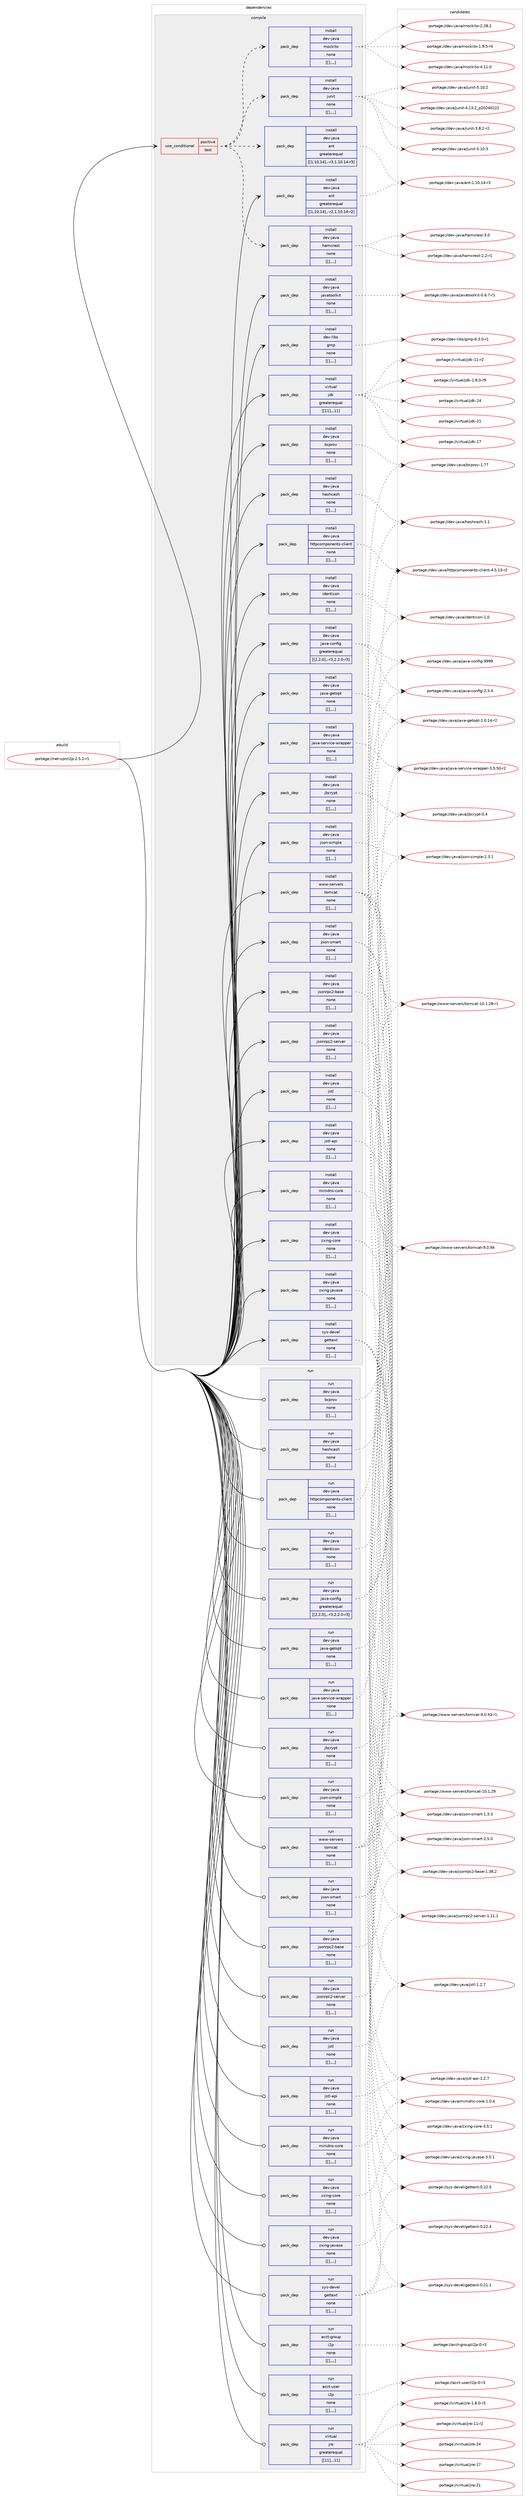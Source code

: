 digraph prolog {

# *************
# Graph options
# *************

newrank=true;
concentrate=true;
compound=true;
graph [rankdir=LR,fontname=Helvetica,fontsize=10,ranksep=1.5];#, ranksep=2.5, nodesep=0.2];
edge  [arrowhead=vee];
node  [fontname=Helvetica,fontsize=10];

# **********
# The ebuild
# **********

subgraph cluster_leftcol {
color=gray;
label=<<i>ebuild</i>>;
id [label="portage://net-vpn/i2p-2.5.2-r1", color=red, width=4, href="../net-vpn/i2p-2.5.2-r1.svg"];
}

# ****************
# The dependencies
# ****************

subgraph cluster_midcol {
color=gray;
label=<<i>dependencies</i>>;
subgraph cluster_compile {
fillcolor="#eeeeee";
style=filled;
label=<<i>compile</i>>;
subgraph cond105759 {
dependency401545 [label=<<TABLE BORDER="0" CELLBORDER="1" CELLSPACING="0" CELLPADDING="4"><TR><TD ROWSPAN="3" CELLPADDING="10">use_conditional</TD></TR><TR><TD>positive</TD></TR><TR><TD>test</TD></TR></TABLE>>, shape=none, color=red];
subgraph pack292859 {
dependency401546 [label=<<TABLE BORDER="0" CELLBORDER="1" CELLSPACING="0" CELLPADDING="4" WIDTH="220"><TR><TD ROWSPAN="6" CELLPADDING="30">pack_dep</TD></TR><TR><TD WIDTH="110">install</TD></TR><TR><TD>dev-java</TD></TR><TR><TD>ant</TD></TR><TR><TD>greaterequal</TD></TR><TR><TD>[[1,10,14],,-r3,1.10.14-r3]</TD></TR></TABLE>>, shape=none, color=blue];
}
dependency401545:e -> dependency401546:w [weight=20,style="dashed",arrowhead="vee"];
subgraph pack292860 {
dependency401547 [label=<<TABLE BORDER="0" CELLBORDER="1" CELLSPACING="0" CELLPADDING="4" WIDTH="220"><TR><TD ROWSPAN="6" CELLPADDING="30">pack_dep</TD></TR><TR><TD WIDTH="110">install</TD></TR><TR><TD>dev-java</TD></TR><TR><TD>hamcrest</TD></TR><TR><TD>none</TD></TR><TR><TD>[[],,,,]</TD></TR></TABLE>>, shape=none, color=blue];
}
dependency401545:e -> dependency401547:w [weight=20,style="dashed",arrowhead="vee"];
subgraph pack292861 {
dependency401548 [label=<<TABLE BORDER="0" CELLBORDER="1" CELLSPACING="0" CELLPADDING="4" WIDTH="220"><TR><TD ROWSPAN="6" CELLPADDING="30">pack_dep</TD></TR><TR><TD WIDTH="110">install</TD></TR><TR><TD>dev-java</TD></TR><TR><TD>junit</TD></TR><TR><TD>none</TD></TR><TR><TD>[[],,,,]</TD></TR></TABLE>>, shape=none, color=blue];
}
dependency401545:e -> dependency401548:w [weight=20,style="dashed",arrowhead="vee"];
subgraph pack292862 {
dependency401549 [label=<<TABLE BORDER="0" CELLBORDER="1" CELLSPACING="0" CELLPADDING="4" WIDTH="220"><TR><TD ROWSPAN="6" CELLPADDING="30">pack_dep</TD></TR><TR><TD WIDTH="110">install</TD></TR><TR><TD>dev-java</TD></TR><TR><TD>mockito</TD></TR><TR><TD>none</TD></TR><TR><TD>[[],,,,]</TD></TR></TABLE>>, shape=none, color=blue];
}
dependency401545:e -> dependency401549:w [weight=20,style="dashed",arrowhead="vee"];
}
id:e -> dependency401545:w [weight=20,style="solid",arrowhead="vee"];
subgraph pack292863 {
dependency401550 [label=<<TABLE BORDER="0" CELLBORDER="1" CELLSPACING="0" CELLPADDING="4" WIDTH="220"><TR><TD ROWSPAN="6" CELLPADDING="30">pack_dep</TD></TR><TR><TD WIDTH="110">install</TD></TR><TR><TD>dev-java</TD></TR><TR><TD>ant</TD></TR><TR><TD>greaterequal</TD></TR><TR><TD>[[1,10,14],,-r2,1.10.14-r2]</TD></TR></TABLE>>, shape=none, color=blue];
}
id:e -> dependency401550:w [weight=20,style="solid",arrowhead="vee"];
subgraph pack292864 {
dependency401551 [label=<<TABLE BORDER="0" CELLBORDER="1" CELLSPACING="0" CELLPADDING="4" WIDTH="220"><TR><TD ROWSPAN="6" CELLPADDING="30">pack_dep</TD></TR><TR><TD WIDTH="110">install</TD></TR><TR><TD>dev-java</TD></TR><TR><TD>bcprov</TD></TR><TR><TD>none</TD></TR><TR><TD>[[],,,,]</TD></TR></TABLE>>, shape=none, color=blue];
}
id:e -> dependency401551:w [weight=20,style="solid",arrowhead="vee"];
subgraph pack292865 {
dependency401552 [label=<<TABLE BORDER="0" CELLBORDER="1" CELLSPACING="0" CELLPADDING="4" WIDTH="220"><TR><TD ROWSPAN="6" CELLPADDING="30">pack_dep</TD></TR><TR><TD WIDTH="110">install</TD></TR><TR><TD>dev-java</TD></TR><TR><TD>hashcash</TD></TR><TR><TD>none</TD></TR><TR><TD>[[],,,,]</TD></TR></TABLE>>, shape=none, color=blue];
}
id:e -> dependency401552:w [weight=20,style="solid",arrowhead="vee"];
subgraph pack292866 {
dependency401553 [label=<<TABLE BORDER="0" CELLBORDER="1" CELLSPACING="0" CELLPADDING="4" WIDTH="220"><TR><TD ROWSPAN="6" CELLPADDING="30">pack_dep</TD></TR><TR><TD WIDTH="110">install</TD></TR><TR><TD>dev-java</TD></TR><TR><TD>httpcomponents-client</TD></TR><TR><TD>none</TD></TR><TR><TD>[[],,,,]</TD></TR></TABLE>>, shape=none, color=blue];
}
id:e -> dependency401553:w [weight=20,style="solid",arrowhead="vee"];
subgraph pack292867 {
dependency401554 [label=<<TABLE BORDER="0" CELLBORDER="1" CELLSPACING="0" CELLPADDING="4" WIDTH="220"><TR><TD ROWSPAN="6" CELLPADDING="30">pack_dep</TD></TR><TR><TD WIDTH="110">install</TD></TR><TR><TD>dev-java</TD></TR><TR><TD>identicon</TD></TR><TR><TD>none</TD></TR><TR><TD>[[],,,,]</TD></TR></TABLE>>, shape=none, color=blue];
}
id:e -> dependency401554:w [weight=20,style="solid",arrowhead="vee"];
subgraph pack292868 {
dependency401555 [label=<<TABLE BORDER="0" CELLBORDER="1" CELLSPACING="0" CELLPADDING="4" WIDTH="220"><TR><TD ROWSPAN="6" CELLPADDING="30">pack_dep</TD></TR><TR><TD WIDTH="110">install</TD></TR><TR><TD>dev-java</TD></TR><TR><TD>java-config</TD></TR><TR><TD>greaterequal</TD></TR><TR><TD>[[2,2,0],,-r3,2.2.0-r3]</TD></TR></TABLE>>, shape=none, color=blue];
}
id:e -> dependency401555:w [weight=20,style="solid",arrowhead="vee"];
subgraph pack292869 {
dependency401556 [label=<<TABLE BORDER="0" CELLBORDER="1" CELLSPACING="0" CELLPADDING="4" WIDTH="220"><TR><TD ROWSPAN="6" CELLPADDING="30">pack_dep</TD></TR><TR><TD WIDTH="110">install</TD></TR><TR><TD>dev-java</TD></TR><TR><TD>java-getopt</TD></TR><TR><TD>none</TD></TR><TR><TD>[[],,,,]</TD></TR></TABLE>>, shape=none, color=blue];
}
id:e -> dependency401556:w [weight=20,style="solid",arrowhead="vee"];
subgraph pack292870 {
dependency401557 [label=<<TABLE BORDER="0" CELLBORDER="1" CELLSPACING="0" CELLPADDING="4" WIDTH="220"><TR><TD ROWSPAN="6" CELLPADDING="30">pack_dep</TD></TR><TR><TD WIDTH="110">install</TD></TR><TR><TD>dev-java</TD></TR><TR><TD>java-service-wrapper</TD></TR><TR><TD>none</TD></TR><TR><TD>[[],,,,]</TD></TR></TABLE>>, shape=none, color=blue];
}
id:e -> dependency401557:w [weight=20,style="solid",arrowhead="vee"];
subgraph pack292871 {
dependency401558 [label=<<TABLE BORDER="0" CELLBORDER="1" CELLSPACING="0" CELLPADDING="4" WIDTH="220"><TR><TD ROWSPAN="6" CELLPADDING="30">pack_dep</TD></TR><TR><TD WIDTH="110">install</TD></TR><TR><TD>dev-java</TD></TR><TR><TD>javatoolkit</TD></TR><TR><TD>none</TD></TR><TR><TD>[[],,,,]</TD></TR></TABLE>>, shape=none, color=blue];
}
id:e -> dependency401558:w [weight=20,style="solid",arrowhead="vee"];
subgraph pack292872 {
dependency401559 [label=<<TABLE BORDER="0" CELLBORDER="1" CELLSPACING="0" CELLPADDING="4" WIDTH="220"><TR><TD ROWSPAN="6" CELLPADDING="30">pack_dep</TD></TR><TR><TD WIDTH="110">install</TD></TR><TR><TD>dev-java</TD></TR><TR><TD>jbcrypt</TD></TR><TR><TD>none</TD></TR><TR><TD>[[],,,,]</TD></TR></TABLE>>, shape=none, color=blue];
}
id:e -> dependency401559:w [weight=20,style="solid",arrowhead="vee"];
subgraph pack292873 {
dependency401560 [label=<<TABLE BORDER="0" CELLBORDER="1" CELLSPACING="0" CELLPADDING="4" WIDTH="220"><TR><TD ROWSPAN="6" CELLPADDING="30">pack_dep</TD></TR><TR><TD WIDTH="110">install</TD></TR><TR><TD>dev-java</TD></TR><TR><TD>json-simple</TD></TR><TR><TD>none</TD></TR><TR><TD>[[],,,,]</TD></TR></TABLE>>, shape=none, color=blue];
}
id:e -> dependency401560:w [weight=20,style="solid",arrowhead="vee"];
subgraph pack292874 {
dependency401561 [label=<<TABLE BORDER="0" CELLBORDER="1" CELLSPACING="0" CELLPADDING="4" WIDTH="220"><TR><TD ROWSPAN="6" CELLPADDING="30">pack_dep</TD></TR><TR><TD WIDTH="110">install</TD></TR><TR><TD>dev-java</TD></TR><TR><TD>json-smart</TD></TR><TR><TD>none</TD></TR><TR><TD>[[],,,,]</TD></TR></TABLE>>, shape=none, color=blue];
}
id:e -> dependency401561:w [weight=20,style="solid",arrowhead="vee"];
subgraph pack292875 {
dependency401562 [label=<<TABLE BORDER="0" CELLBORDER="1" CELLSPACING="0" CELLPADDING="4" WIDTH="220"><TR><TD ROWSPAN="6" CELLPADDING="30">pack_dep</TD></TR><TR><TD WIDTH="110">install</TD></TR><TR><TD>dev-java</TD></TR><TR><TD>jsonrpc2-base</TD></TR><TR><TD>none</TD></TR><TR><TD>[[],,,,]</TD></TR></TABLE>>, shape=none, color=blue];
}
id:e -> dependency401562:w [weight=20,style="solid",arrowhead="vee"];
subgraph pack292876 {
dependency401563 [label=<<TABLE BORDER="0" CELLBORDER="1" CELLSPACING="0" CELLPADDING="4" WIDTH="220"><TR><TD ROWSPAN="6" CELLPADDING="30">pack_dep</TD></TR><TR><TD WIDTH="110">install</TD></TR><TR><TD>dev-java</TD></TR><TR><TD>jsonrpc2-server</TD></TR><TR><TD>none</TD></TR><TR><TD>[[],,,,]</TD></TR></TABLE>>, shape=none, color=blue];
}
id:e -> dependency401563:w [weight=20,style="solid",arrowhead="vee"];
subgraph pack292877 {
dependency401564 [label=<<TABLE BORDER="0" CELLBORDER="1" CELLSPACING="0" CELLPADDING="4" WIDTH="220"><TR><TD ROWSPAN="6" CELLPADDING="30">pack_dep</TD></TR><TR><TD WIDTH="110">install</TD></TR><TR><TD>dev-java</TD></TR><TR><TD>jstl</TD></TR><TR><TD>none</TD></TR><TR><TD>[[],,,,]</TD></TR></TABLE>>, shape=none, color=blue];
}
id:e -> dependency401564:w [weight=20,style="solid",arrowhead="vee"];
subgraph pack292878 {
dependency401565 [label=<<TABLE BORDER="0" CELLBORDER="1" CELLSPACING="0" CELLPADDING="4" WIDTH="220"><TR><TD ROWSPAN="6" CELLPADDING="30">pack_dep</TD></TR><TR><TD WIDTH="110">install</TD></TR><TR><TD>dev-java</TD></TR><TR><TD>jstl-api</TD></TR><TR><TD>none</TD></TR><TR><TD>[[],,,,]</TD></TR></TABLE>>, shape=none, color=blue];
}
id:e -> dependency401565:w [weight=20,style="solid",arrowhead="vee"];
subgraph pack292879 {
dependency401566 [label=<<TABLE BORDER="0" CELLBORDER="1" CELLSPACING="0" CELLPADDING="4" WIDTH="220"><TR><TD ROWSPAN="6" CELLPADDING="30">pack_dep</TD></TR><TR><TD WIDTH="110">install</TD></TR><TR><TD>dev-java</TD></TR><TR><TD>minidns-core</TD></TR><TR><TD>none</TD></TR><TR><TD>[[],,,,]</TD></TR></TABLE>>, shape=none, color=blue];
}
id:e -> dependency401566:w [weight=20,style="solid",arrowhead="vee"];
subgraph pack292880 {
dependency401567 [label=<<TABLE BORDER="0" CELLBORDER="1" CELLSPACING="0" CELLPADDING="4" WIDTH="220"><TR><TD ROWSPAN="6" CELLPADDING="30">pack_dep</TD></TR><TR><TD WIDTH="110">install</TD></TR><TR><TD>dev-java</TD></TR><TR><TD>zxing-core</TD></TR><TR><TD>none</TD></TR><TR><TD>[[],,,,]</TD></TR></TABLE>>, shape=none, color=blue];
}
id:e -> dependency401567:w [weight=20,style="solid",arrowhead="vee"];
subgraph pack292881 {
dependency401568 [label=<<TABLE BORDER="0" CELLBORDER="1" CELLSPACING="0" CELLPADDING="4" WIDTH="220"><TR><TD ROWSPAN="6" CELLPADDING="30">pack_dep</TD></TR><TR><TD WIDTH="110">install</TD></TR><TR><TD>dev-java</TD></TR><TR><TD>zxing-javase</TD></TR><TR><TD>none</TD></TR><TR><TD>[[],,,,]</TD></TR></TABLE>>, shape=none, color=blue];
}
id:e -> dependency401568:w [weight=20,style="solid",arrowhead="vee"];
subgraph pack292882 {
dependency401569 [label=<<TABLE BORDER="0" CELLBORDER="1" CELLSPACING="0" CELLPADDING="4" WIDTH="220"><TR><TD ROWSPAN="6" CELLPADDING="30">pack_dep</TD></TR><TR><TD WIDTH="110">install</TD></TR><TR><TD>dev-libs</TD></TR><TR><TD>gmp</TD></TR><TR><TD>none</TD></TR><TR><TD>[[],,,,]</TD></TR></TABLE>>, shape=none, color=blue];
}
id:e -> dependency401569:w [weight=20,style="solid",arrowhead="vee"];
subgraph pack292883 {
dependency401570 [label=<<TABLE BORDER="0" CELLBORDER="1" CELLSPACING="0" CELLPADDING="4" WIDTH="220"><TR><TD ROWSPAN="6" CELLPADDING="30">pack_dep</TD></TR><TR><TD WIDTH="110">install</TD></TR><TR><TD>sys-devel</TD></TR><TR><TD>gettext</TD></TR><TR><TD>none</TD></TR><TR><TD>[[],,,,]</TD></TR></TABLE>>, shape=none, color=blue];
}
id:e -> dependency401570:w [weight=20,style="solid",arrowhead="vee"];
subgraph pack292884 {
dependency401571 [label=<<TABLE BORDER="0" CELLBORDER="1" CELLSPACING="0" CELLPADDING="4" WIDTH="220"><TR><TD ROWSPAN="6" CELLPADDING="30">pack_dep</TD></TR><TR><TD WIDTH="110">install</TD></TR><TR><TD>virtual</TD></TR><TR><TD>jdk</TD></TR><TR><TD>greaterequal</TD></TR><TR><TD>[[11],,,11]</TD></TR></TABLE>>, shape=none, color=blue];
}
id:e -> dependency401571:w [weight=20,style="solid",arrowhead="vee"];
subgraph pack292885 {
dependency401572 [label=<<TABLE BORDER="0" CELLBORDER="1" CELLSPACING="0" CELLPADDING="4" WIDTH="220"><TR><TD ROWSPAN="6" CELLPADDING="30">pack_dep</TD></TR><TR><TD WIDTH="110">install</TD></TR><TR><TD>www-servers</TD></TR><TR><TD>tomcat</TD></TR><TR><TD>none</TD></TR><TR><TD>[[],,,,]</TD></TR></TABLE>>, shape=none, color=blue];
}
id:e -> dependency401572:w [weight=20,style="solid",arrowhead="vee"];
}
subgraph cluster_compileandrun {
fillcolor="#eeeeee";
style=filled;
label=<<i>compile and run</i>>;
}
subgraph cluster_run {
fillcolor="#eeeeee";
style=filled;
label=<<i>run</i>>;
subgraph pack292886 {
dependency401573 [label=<<TABLE BORDER="0" CELLBORDER="1" CELLSPACING="0" CELLPADDING="4" WIDTH="220"><TR><TD ROWSPAN="6" CELLPADDING="30">pack_dep</TD></TR><TR><TD WIDTH="110">run</TD></TR><TR><TD>acct-group</TD></TR><TR><TD>i2p</TD></TR><TR><TD>none</TD></TR><TR><TD>[[],,,,]</TD></TR></TABLE>>, shape=none, color=blue];
}
id:e -> dependency401573:w [weight=20,style="solid",arrowhead="odot"];
subgraph pack292887 {
dependency401574 [label=<<TABLE BORDER="0" CELLBORDER="1" CELLSPACING="0" CELLPADDING="4" WIDTH="220"><TR><TD ROWSPAN="6" CELLPADDING="30">pack_dep</TD></TR><TR><TD WIDTH="110">run</TD></TR><TR><TD>acct-user</TD></TR><TR><TD>i2p</TD></TR><TR><TD>none</TD></TR><TR><TD>[[],,,,]</TD></TR></TABLE>>, shape=none, color=blue];
}
id:e -> dependency401574:w [weight=20,style="solid",arrowhead="odot"];
subgraph pack292888 {
dependency401575 [label=<<TABLE BORDER="0" CELLBORDER="1" CELLSPACING="0" CELLPADDING="4" WIDTH="220"><TR><TD ROWSPAN="6" CELLPADDING="30">pack_dep</TD></TR><TR><TD WIDTH="110">run</TD></TR><TR><TD>dev-java</TD></TR><TR><TD>bcprov</TD></TR><TR><TD>none</TD></TR><TR><TD>[[],,,,]</TD></TR></TABLE>>, shape=none, color=blue];
}
id:e -> dependency401575:w [weight=20,style="solid",arrowhead="odot"];
subgraph pack292889 {
dependency401576 [label=<<TABLE BORDER="0" CELLBORDER="1" CELLSPACING="0" CELLPADDING="4" WIDTH="220"><TR><TD ROWSPAN="6" CELLPADDING="30">pack_dep</TD></TR><TR><TD WIDTH="110">run</TD></TR><TR><TD>dev-java</TD></TR><TR><TD>hashcash</TD></TR><TR><TD>none</TD></TR><TR><TD>[[],,,,]</TD></TR></TABLE>>, shape=none, color=blue];
}
id:e -> dependency401576:w [weight=20,style="solid",arrowhead="odot"];
subgraph pack292890 {
dependency401577 [label=<<TABLE BORDER="0" CELLBORDER="1" CELLSPACING="0" CELLPADDING="4" WIDTH="220"><TR><TD ROWSPAN="6" CELLPADDING="30">pack_dep</TD></TR><TR><TD WIDTH="110">run</TD></TR><TR><TD>dev-java</TD></TR><TR><TD>httpcomponents-client</TD></TR><TR><TD>none</TD></TR><TR><TD>[[],,,,]</TD></TR></TABLE>>, shape=none, color=blue];
}
id:e -> dependency401577:w [weight=20,style="solid",arrowhead="odot"];
subgraph pack292891 {
dependency401578 [label=<<TABLE BORDER="0" CELLBORDER="1" CELLSPACING="0" CELLPADDING="4" WIDTH="220"><TR><TD ROWSPAN="6" CELLPADDING="30">pack_dep</TD></TR><TR><TD WIDTH="110">run</TD></TR><TR><TD>dev-java</TD></TR><TR><TD>identicon</TD></TR><TR><TD>none</TD></TR><TR><TD>[[],,,,]</TD></TR></TABLE>>, shape=none, color=blue];
}
id:e -> dependency401578:w [weight=20,style="solid",arrowhead="odot"];
subgraph pack292892 {
dependency401579 [label=<<TABLE BORDER="0" CELLBORDER="1" CELLSPACING="0" CELLPADDING="4" WIDTH="220"><TR><TD ROWSPAN="6" CELLPADDING="30">pack_dep</TD></TR><TR><TD WIDTH="110">run</TD></TR><TR><TD>dev-java</TD></TR><TR><TD>java-config</TD></TR><TR><TD>greaterequal</TD></TR><TR><TD>[[2,2,0],,-r3,2.2.0-r3]</TD></TR></TABLE>>, shape=none, color=blue];
}
id:e -> dependency401579:w [weight=20,style="solid",arrowhead="odot"];
subgraph pack292893 {
dependency401580 [label=<<TABLE BORDER="0" CELLBORDER="1" CELLSPACING="0" CELLPADDING="4" WIDTH="220"><TR><TD ROWSPAN="6" CELLPADDING="30">pack_dep</TD></TR><TR><TD WIDTH="110">run</TD></TR><TR><TD>dev-java</TD></TR><TR><TD>java-getopt</TD></TR><TR><TD>none</TD></TR><TR><TD>[[],,,,]</TD></TR></TABLE>>, shape=none, color=blue];
}
id:e -> dependency401580:w [weight=20,style="solid",arrowhead="odot"];
subgraph pack292894 {
dependency401581 [label=<<TABLE BORDER="0" CELLBORDER="1" CELLSPACING="0" CELLPADDING="4" WIDTH="220"><TR><TD ROWSPAN="6" CELLPADDING="30">pack_dep</TD></TR><TR><TD WIDTH="110">run</TD></TR><TR><TD>dev-java</TD></TR><TR><TD>java-service-wrapper</TD></TR><TR><TD>none</TD></TR><TR><TD>[[],,,,]</TD></TR></TABLE>>, shape=none, color=blue];
}
id:e -> dependency401581:w [weight=20,style="solid",arrowhead="odot"];
subgraph pack292895 {
dependency401582 [label=<<TABLE BORDER="0" CELLBORDER="1" CELLSPACING="0" CELLPADDING="4" WIDTH="220"><TR><TD ROWSPAN="6" CELLPADDING="30">pack_dep</TD></TR><TR><TD WIDTH="110">run</TD></TR><TR><TD>dev-java</TD></TR><TR><TD>jbcrypt</TD></TR><TR><TD>none</TD></TR><TR><TD>[[],,,,]</TD></TR></TABLE>>, shape=none, color=blue];
}
id:e -> dependency401582:w [weight=20,style="solid",arrowhead="odot"];
subgraph pack292896 {
dependency401583 [label=<<TABLE BORDER="0" CELLBORDER="1" CELLSPACING="0" CELLPADDING="4" WIDTH="220"><TR><TD ROWSPAN="6" CELLPADDING="30">pack_dep</TD></TR><TR><TD WIDTH="110">run</TD></TR><TR><TD>dev-java</TD></TR><TR><TD>json-simple</TD></TR><TR><TD>none</TD></TR><TR><TD>[[],,,,]</TD></TR></TABLE>>, shape=none, color=blue];
}
id:e -> dependency401583:w [weight=20,style="solid",arrowhead="odot"];
subgraph pack292897 {
dependency401584 [label=<<TABLE BORDER="0" CELLBORDER="1" CELLSPACING="0" CELLPADDING="4" WIDTH="220"><TR><TD ROWSPAN="6" CELLPADDING="30">pack_dep</TD></TR><TR><TD WIDTH="110">run</TD></TR><TR><TD>dev-java</TD></TR><TR><TD>json-smart</TD></TR><TR><TD>none</TD></TR><TR><TD>[[],,,,]</TD></TR></TABLE>>, shape=none, color=blue];
}
id:e -> dependency401584:w [weight=20,style="solid",arrowhead="odot"];
subgraph pack292898 {
dependency401585 [label=<<TABLE BORDER="0" CELLBORDER="1" CELLSPACING="0" CELLPADDING="4" WIDTH="220"><TR><TD ROWSPAN="6" CELLPADDING="30">pack_dep</TD></TR><TR><TD WIDTH="110">run</TD></TR><TR><TD>dev-java</TD></TR><TR><TD>jsonrpc2-base</TD></TR><TR><TD>none</TD></TR><TR><TD>[[],,,,]</TD></TR></TABLE>>, shape=none, color=blue];
}
id:e -> dependency401585:w [weight=20,style="solid",arrowhead="odot"];
subgraph pack292899 {
dependency401586 [label=<<TABLE BORDER="0" CELLBORDER="1" CELLSPACING="0" CELLPADDING="4" WIDTH="220"><TR><TD ROWSPAN="6" CELLPADDING="30">pack_dep</TD></TR><TR><TD WIDTH="110">run</TD></TR><TR><TD>dev-java</TD></TR><TR><TD>jsonrpc2-server</TD></TR><TR><TD>none</TD></TR><TR><TD>[[],,,,]</TD></TR></TABLE>>, shape=none, color=blue];
}
id:e -> dependency401586:w [weight=20,style="solid",arrowhead="odot"];
subgraph pack292900 {
dependency401587 [label=<<TABLE BORDER="0" CELLBORDER="1" CELLSPACING="0" CELLPADDING="4" WIDTH="220"><TR><TD ROWSPAN="6" CELLPADDING="30">pack_dep</TD></TR><TR><TD WIDTH="110">run</TD></TR><TR><TD>dev-java</TD></TR><TR><TD>jstl</TD></TR><TR><TD>none</TD></TR><TR><TD>[[],,,,]</TD></TR></TABLE>>, shape=none, color=blue];
}
id:e -> dependency401587:w [weight=20,style="solid",arrowhead="odot"];
subgraph pack292901 {
dependency401588 [label=<<TABLE BORDER="0" CELLBORDER="1" CELLSPACING="0" CELLPADDING="4" WIDTH="220"><TR><TD ROWSPAN="6" CELLPADDING="30">pack_dep</TD></TR><TR><TD WIDTH="110">run</TD></TR><TR><TD>dev-java</TD></TR><TR><TD>jstl-api</TD></TR><TR><TD>none</TD></TR><TR><TD>[[],,,,]</TD></TR></TABLE>>, shape=none, color=blue];
}
id:e -> dependency401588:w [weight=20,style="solid",arrowhead="odot"];
subgraph pack292902 {
dependency401589 [label=<<TABLE BORDER="0" CELLBORDER="1" CELLSPACING="0" CELLPADDING="4" WIDTH="220"><TR><TD ROWSPAN="6" CELLPADDING="30">pack_dep</TD></TR><TR><TD WIDTH="110">run</TD></TR><TR><TD>dev-java</TD></TR><TR><TD>minidns-core</TD></TR><TR><TD>none</TD></TR><TR><TD>[[],,,,]</TD></TR></TABLE>>, shape=none, color=blue];
}
id:e -> dependency401589:w [weight=20,style="solid",arrowhead="odot"];
subgraph pack292903 {
dependency401590 [label=<<TABLE BORDER="0" CELLBORDER="1" CELLSPACING="0" CELLPADDING="4" WIDTH="220"><TR><TD ROWSPAN="6" CELLPADDING="30">pack_dep</TD></TR><TR><TD WIDTH="110">run</TD></TR><TR><TD>dev-java</TD></TR><TR><TD>zxing-core</TD></TR><TR><TD>none</TD></TR><TR><TD>[[],,,,]</TD></TR></TABLE>>, shape=none, color=blue];
}
id:e -> dependency401590:w [weight=20,style="solid",arrowhead="odot"];
subgraph pack292904 {
dependency401591 [label=<<TABLE BORDER="0" CELLBORDER="1" CELLSPACING="0" CELLPADDING="4" WIDTH="220"><TR><TD ROWSPAN="6" CELLPADDING="30">pack_dep</TD></TR><TR><TD WIDTH="110">run</TD></TR><TR><TD>dev-java</TD></TR><TR><TD>zxing-javase</TD></TR><TR><TD>none</TD></TR><TR><TD>[[],,,,]</TD></TR></TABLE>>, shape=none, color=blue];
}
id:e -> dependency401591:w [weight=20,style="solid",arrowhead="odot"];
subgraph pack292905 {
dependency401592 [label=<<TABLE BORDER="0" CELLBORDER="1" CELLSPACING="0" CELLPADDING="4" WIDTH="220"><TR><TD ROWSPAN="6" CELLPADDING="30">pack_dep</TD></TR><TR><TD WIDTH="110">run</TD></TR><TR><TD>sys-devel</TD></TR><TR><TD>gettext</TD></TR><TR><TD>none</TD></TR><TR><TD>[[],,,,]</TD></TR></TABLE>>, shape=none, color=blue];
}
id:e -> dependency401592:w [weight=20,style="solid",arrowhead="odot"];
subgraph pack292906 {
dependency401593 [label=<<TABLE BORDER="0" CELLBORDER="1" CELLSPACING="0" CELLPADDING="4" WIDTH="220"><TR><TD ROWSPAN="6" CELLPADDING="30">pack_dep</TD></TR><TR><TD WIDTH="110">run</TD></TR><TR><TD>virtual</TD></TR><TR><TD>jre</TD></TR><TR><TD>greaterequal</TD></TR><TR><TD>[[11],,,11]</TD></TR></TABLE>>, shape=none, color=blue];
}
id:e -> dependency401593:w [weight=20,style="solid",arrowhead="odot"];
subgraph pack292907 {
dependency401594 [label=<<TABLE BORDER="0" CELLBORDER="1" CELLSPACING="0" CELLPADDING="4" WIDTH="220"><TR><TD ROWSPAN="6" CELLPADDING="30">pack_dep</TD></TR><TR><TD WIDTH="110">run</TD></TR><TR><TD>www-servers</TD></TR><TR><TD>tomcat</TD></TR><TR><TD>none</TD></TR><TR><TD>[[],,,,]</TD></TR></TABLE>>, shape=none, color=blue];
}
id:e -> dependency401594:w [weight=20,style="solid",arrowhead="odot"];
}
}

# **************
# The candidates
# **************

subgraph cluster_choices {
rank=same;
color=gray;
label=<<i>candidates</i>>;

subgraph choice292859 {
color=black;
nodesep=1;
choice100101118451069711897479711011645494649484649524511451 [label="portage://dev-java/ant-1.10.14-r3", color=red, width=4,href="../dev-java/ant-1.10.14-r3.svg"];
dependency401546:e -> choice100101118451069711897479711011645494649484649524511451:w [style=dotted,weight="100"];
}
subgraph choice292860 {
color=black;
nodesep=1;
choice10010111845106971189747104971099911410111511645514648 [label="portage://dev-java/hamcrest-3.0", color=red, width=4,href="../dev-java/hamcrest-3.0.svg"];
choice100101118451069711897471049710999114101115116455046504511449 [label="portage://dev-java/hamcrest-2.2-r1", color=red, width=4,href="../dev-java/hamcrest-2.2-r1.svg"];
dependency401547:e -> choice10010111845106971189747104971099911410111511645514648:w [style=dotted,weight="100"];
dependency401547:e -> choice100101118451069711897471049710999114101115116455046504511449:w [style=dotted,weight="100"];
}
subgraph choice292861 {
color=black;
nodesep=1;
choice1001011184510697118974710611711010511645534649484651 [label="portage://dev-java/junit-5.10.3", color=red, width=4,href="../dev-java/junit-5.10.3.svg"];
choice1001011184510697118974710611711010511645534649484650 [label="portage://dev-java/junit-5.10.2", color=red, width=4,href="../dev-java/junit-5.10.2.svg"];
choice1001011184510697118974710611711010511645524649514650951125048505248505050 [label="portage://dev-java/junit-4.13.2_p20240222", color=red, width=4,href="../dev-java/junit-4.13.2_p20240222.svg"];
choice100101118451069711897471061171101051164551465646504511450 [label="portage://dev-java/junit-3.8.2-r2", color=red, width=4,href="../dev-java/junit-3.8.2-r2.svg"];
dependency401548:e -> choice1001011184510697118974710611711010511645534649484651:w [style=dotted,weight="100"];
dependency401548:e -> choice1001011184510697118974710611711010511645534649484650:w [style=dotted,weight="100"];
dependency401548:e -> choice1001011184510697118974710611711010511645524649514650951125048505248505050:w [style=dotted,weight="100"];
dependency401548:e -> choice100101118451069711897471061171101051164551465646504511450:w [style=dotted,weight="100"];
}
subgraph choice292862 {
color=black;
nodesep=1;
choice100101118451069711897471091119910710511611145524649494648 [label="portage://dev-java/mockito-4.11.0", color=red, width=4,href="../dev-java/mockito-4.11.0.svg"];
choice100101118451069711897471091119910710511611145504650564650 [label="portage://dev-java/mockito-2.28.2", color=red, width=4,href="../dev-java/mockito-2.28.2.svg"];
choice10010111845106971189747109111991071051161114549465746534511452 [label="portage://dev-java/mockito-1.9.5-r4", color=red, width=4,href="../dev-java/mockito-1.9.5-r4.svg"];
dependency401549:e -> choice100101118451069711897471091119910710511611145524649494648:w [style=dotted,weight="100"];
dependency401549:e -> choice100101118451069711897471091119910710511611145504650564650:w [style=dotted,weight="100"];
dependency401549:e -> choice10010111845106971189747109111991071051161114549465746534511452:w [style=dotted,weight="100"];
}
subgraph choice292863 {
color=black;
nodesep=1;
choice100101118451069711897479711011645494649484649524511451 [label="portage://dev-java/ant-1.10.14-r3", color=red, width=4,href="../dev-java/ant-1.10.14-r3.svg"];
dependency401550:e -> choice100101118451069711897479711011645494649484649524511451:w [style=dotted,weight="100"];
}
subgraph choice292864 {
color=black;
nodesep=1;
choice1001011184510697118974798991121141111184549465555 [label="portage://dev-java/bcprov-1.77", color=red, width=4,href="../dev-java/bcprov-1.77.svg"];
dependency401551:e -> choice1001011184510697118974798991121141111184549465555:w [style=dotted,weight="100"];
}
subgraph choice292865 {
color=black;
nodesep=1;
choice1001011184510697118974710497115104999711510445494649 [label="portage://dev-java/hashcash-1.1", color=red, width=4,href="../dev-java/hashcash-1.1.svg"];
dependency401552:e -> choice1001011184510697118974710497115104999711510445494649:w [style=dotted,weight="100"];
}
subgraph choice292866 {
color=black;
nodesep=1;
choice10010111845106971189747104116116112991111091121111101011101161154599108105101110116455246534649514511450 [label="portage://dev-java/httpcomponents-client-4.5.13-r2", color=red, width=4,href="../dev-java/httpcomponents-client-4.5.13-r2.svg"];
dependency401553:e -> choice10010111845106971189747104116116112991111091121111101011101161154599108105101110116455246534649514511450:w [style=dotted,weight="100"];
}
subgraph choice292867 {
color=black;
nodesep=1;
choice100101118451069711897471051001011101161059911111045494648 [label="portage://dev-java/identicon-1.0", color=red, width=4,href="../dev-java/identicon-1.0.svg"];
dependency401554:e -> choice100101118451069711897471051001011101161059911111045494648:w [style=dotted,weight="100"];
}
subgraph choice292868 {
color=black;
nodesep=1;
choice10010111845106971189747106971189745991111101021051034557575757 [label="portage://dev-java/java-config-9999", color=red, width=4,href="../dev-java/java-config-9999.svg"];
choice1001011184510697118974710697118974599111110102105103455046514652 [label="portage://dev-java/java-config-2.3.4", color=red, width=4,href="../dev-java/java-config-2.3.4.svg"];
dependency401555:e -> choice10010111845106971189747106971189745991111101021051034557575757:w [style=dotted,weight="100"];
dependency401555:e -> choice1001011184510697118974710697118974599111110102105103455046514652:w [style=dotted,weight="100"];
}
subgraph choice292869 {
color=black;
nodesep=1;
choice10010111845106971189747106971189745103101116111112116454946484649524511450 [label="portage://dev-java/java-getopt-1.0.14-r2", color=red, width=4,href="../dev-java/java-getopt-1.0.14-r2.svg"];
dependency401556:e -> choice10010111845106971189747106971189745103101116111112116454946484649524511450:w [style=dotted,weight="100"];
}
subgraph choice292870 {
color=black;
nodesep=1;
choice10010111845106971189747106971189745115101114118105991014511911497112112101114455146534653484511450 [label="portage://dev-java/java-service-wrapper-3.5.50-r2", color=red, width=4,href="../dev-java/java-service-wrapper-3.5.50-r2.svg"];
dependency401557:e -> choice10010111845106971189747106971189745115101114118105991014511911497112112101114455146534653484511450:w [style=dotted,weight="100"];
}
subgraph choice292871 {
color=black;
nodesep=1;
choice1001011184510697118974710697118971161111111081071051164548465446554511449 [label="portage://dev-java/javatoolkit-0.6.7-r1", color=red, width=4,href="../dev-java/javatoolkit-0.6.7-r1.svg"];
dependency401558:e -> choice1001011184510697118974710697118971161111111081071051164548465446554511449:w [style=dotted,weight="100"];
}
subgraph choice292872 {
color=black;
nodesep=1;
choice10010111845106971189747106989911412111211645484652 [label="portage://dev-java/jbcrypt-0.4", color=red, width=4,href="../dev-java/jbcrypt-0.4.svg"];
dependency401559:e -> choice10010111845106971189747106989911412111211645484652:w [style=dotted,weight="100"];
}
subgraph choice292873 {
color=black;
nodesep=1;
choice1001011184510697118974710611511111045115105109112108101455046514649 [label="portage://dev-java/json-simple-2.3.1", color=red, width=4,href="../dev-java/json-simple-2.3.1.svg"];
dependency401560:e -> choice1001011184510697118974710611511111045115105109112108101455046514649:w [style=dotted,weight="100"];
}
subgraph choice292874 {
color=black;
nodesep=1;
choice100101118451069711897471061151111104511510997114116455046534648 [label="portage://dev-java/json-smart-2.5.0", color=red, width=4,href="../dev-java/json-smart-2.5.0.svg"];
choice100101118451069711897471061151111104511510997114116454946514651 [label="portage://dev-java/json-smart-1.3.3", color=red, width=4,href="../dev-java/json-smart-1.3.3.svg"];
dependency401561:e -> choice100101118451069711897471061151111104511510997114116455046534648:w [style=dotted,weight="100"];
dependency401561:e -> choice100101118451069711897471061151111104511510997114116454946514651:w [style=dotted,weight="100"];
}
subgraph choice292875 {
color=black;
nodesep=1;
choice10010111845106971189747106115111110114112995045989711510145494651564650 [label="portage://dev-java/jsonrpc2-base-1.38.2", color=red, width=4,href="../dev-java/jsonrpc2-base-1.38.2.svg"];
dependency401562:e -> choice10010111845106971189747106115111110114112995045989711510145494651564650:w [style=dotted,weight="100"];
}
subgraph choice292876 {
color=black;
nodesep=1;
choice1001011184510697118974710611511111011411299504511510111411810111445494649494649 [label="portage://dev-java/jsonrpc2-server-1.11.1", color=red, width=4,href="../dev-java/jsonrpc2-server-1.11.1.svg"];
dependency401563:e -> choice1001011184510697118974710611511111011411299504511510111411810111445494649494649:w [style=dotted,weight="100"];
}
subgraph choice292877 {
color=black;
nodesep=1;
choice10010111845106971189747106115116108454946504655 [label="portage://dev-java/jstl-1.2.7", color=red, width=4,href="../dev-java/jstl-1.2.7.svg"];
dependency401564:e -> choice10010111845106971189747106115116108454946504655:w [style=dotted,weight="100"];
}
subgraph choice292878 {
color=black;
nodesep=1;
choice100101118451069711897471061151161084597112105454946504655 [label="portage://dev-java/jstl-api-1.2.7", color=red, width=4,href="../dev-java/jstl-api-1.2.7.svg"];
dependency401565:e -> choice100101118451069711897471061151161084597112105454946504655:w [style=dotted,weight="100"];
}
subgraph choice292879 {
color=black;
nodesep=1;
choice100101118451069711897471091051101051001101154599111114101454946484652 [label="portage://dev-java/minidns-core-1.0.4", color=red, width=4,href="../dev-java/minidns-core-1.0.4.svg"];
dependency401566:e -> choice100101118451069711897471091051101051001101154599111114101454946484652:w [style=dotted,weight="100"];
}
subgraph choice292880 {
color=black;
nodesep=1;
choice100101118451069711897471221201051101034599111114101455146534649 [label="portage://dev-java/zxing-core-3.5.1", color=red, width=4,href="../dev-java/zxing-core-3.5.1.svg"];
dependency401567:e -> choice100101118451069711897471221201051101034599111114101455146534649:w [style=dotted,weight="100"];
}
subgraph choice292881 {
color=black;
nodesep=1;
choice10010111845106971189747122120105110103451069711897115101455146534649 [label="portage://dev-java/zxing-javase-3.5.1", color=red, width=4,href="../dev-java/zxing-javase-3.5.1.svg"];
dependency401568:e -> choice10010111845106971189747122120105110103451069711897115101455146534649:w [style=dotted,weight="100"];
}
subgraph choice292882 {
color=black;
nodesep=1;
choice1001011184510810598115471031091124554465146484511449 [label="portage://dev-libs/gmp-6.3.0-r1", color=red, width=4,href="../dev-libs/gmp-6.3.0-r1.svg"];
dependency401569:e -> choice1001011184510810598115471031091124554465146484511449:w [style=dotted,weight="100"];
}
subgraph choice292883 {
color=black;
nodesep=1;
choice115121115451001011181011084710310111611610112011645484650504653 [label="portage://sys-devel/gettext-0.22.5", color=red, width=4,href="../sys-devel/gettext-0.22.5.svg"];
choice115121115451001011181011084710310111611610112011645484650504652 [label="portage://sys-devel/gettext-0.22.4", color=red, width=4,href="../sys-devel/gettext-0.22.4.svg"];
choice115121115451001011181011084710310111611610112011645484650494649 [label="portage://sys-devel/gettext-0.21.1", color=red, width=4,href="../sys-devel/gettext-0.21.1.svg"];
dependency401570:e -> choice115121115451001011181011084710310111611610112011645484650504653:w [style=dotted,weight="100"];
dependency401570:e -> choice115121115451001011181011084710310111611610112011645484650504652:w [style=dotted,weight="100"];
dependency401570:e -> choice115121115451001011181011084710310111611610112011645484650494649:w [style=dotted,weight="100"];
}
subgraph choice292884 {
color=black;
nodesep=1;
choice1181051141161179710847106100107455052 [label="portage://virtual/jdk-24", color=red, width=4,href="../virtual/jdk-24.svg"];
choice1181051141161179710847106100107455049 [label="portage://virtual/jdk-21", color=red, width=4,href="../virtual/jdk-21.svg"];
choice1181051141161179710847106100107454955 [label="portage://virtual/jdk-17", color=red, width=4,href="../virtual/jdk-17.svg"];
choice11810511411611797108471061001074549494511450 [label="portage://virtual/jdk-11-r2", color=red, width=4,href="../virtual/jdk-11-r2.svg"];
choice11810511411611797108471061001074549465646484511457 [label="portage://virtual/jdk-1.8.0-r9", color=red, width=4,href="../virtual/jdk-1.8.0-r9.svg"];
dependency401571:e -> choice1181051141161179710847106100107455052:w [style=dotted,weight="100"];
dependency401571:e -> choice1181051141161179710847106100107455049:w [style=dotted,weight="100"];
dependency401571:e -> choice1181051141161179710847106100107454955:w [style=dotted,weight="100"];
dependency401571:e -> choice11810511411611797108471061001074549494511450:w [style=dotted,weight="100"];
dependency401571:e -> choice11810511411611797108471061001074549465646484511457:w [style=dotted,weight="100"];
}
subgraph choice292885 {
color=black;
nodesep=1;
choice119119119451151011141181011141154711611110999971164549484649465057 [label="portage://www-servers/tomcat-10.1.29", color=red, width=4,href="../www-servers/tomcat-10.1.29.svg"];
choice1191191194511510111411810111411547116111109999711645494846494650564511449 [label="portage://www-servers/tomcat-10.1.28-r1", color=red, width=4,href="../www-servers/tomcat-10.1.28-r1.svg"];
choice1191191194511510111411810111411547116111109999711645574648465752 [label="portage://www-servers/tomcat-9.0.94", color=red, width=4,href="../www-servers/tomcat-9.0.94.svg"];
choice11911911945115101114118101114115471161111099997116455746484657514511449 [label="portage://www-servers/tomcat-9.0.93-r1", color=red, width=4,href="../www-servers/tomcat-9.0.93-r1.svg"];
dependency401572:e -> choice119119119451151011141181011141154711611110999971164549484649465057:w [style=dotted,weight="100"];
dependency401572:e -> choice1191191194511510111411810111411547116111109999711645494846494650564511449:w [style=dotted,weight="100"];
dependency401572:e -> choice1191191194511510111411810111411547116111109999711645574648465752:w [style=dotted,weight="100"];
dependency401572:e -> choice11911911945115101114118101114115471161111099997116455746484657514511449:w [style=dotted,weight="100"];
}
subgraph choice292886 {
color=black;
nodesep=1;
choice97999911645103114111117112471055011245484511451 [label="portage://acct-group/i2p-0-r3", color=red, width=4,href="../acct-group/i2p-0-r3.svg"];
dependency401573:e -> choice97999911645103114111117112471055011245484511451:w [style=dotted,weight="100"];
}
subgraph choice292887 {
color=black;
nodesep=1;
choice97999911645117115101114471055011245484511451 [label="portage://acct-user/i2p-0-r3", color=red, width=4,href="../acct-user/i2p-0-r3.svg"];
dependency401574:e -> choice97999911645117115101114471055011245484511451:w [style=dotted,weight="100"];
}
subgraph choice292888 {
color=black;
nodesep=1;
choice1001011184510697118974798991121141111184549465555 [label="portage://dev-java/bcprov-1.77", color=red, width=4,href="../dev-java/bcprov-1.77.svg"];
dependency401575:e -> choice1001011184510697118974798991121141111184549465555:w [style=dotted,weight="100"];
}
subgraph choice292889 {
color=black;
nodesep=1;
choice1001011184510697118974710497115104999711510445494649 [label="portage://dev-java/hashcash-1.1", color=red, width=4,href="../dev-java/hashcash-1.1.svg"];
dependency401576:e -> choice1001011184510697118974710497115104999711510445494649:w [style=dotted,weight="100"];
}
subgraph choice292890 {
color=black;
nodesep=1;
choice10010111845106971189747104116116112991111091121111101011101161154599108105101110116455246534649514511450 [label="portage://dev-java/httpcomponents-client-4.5.13-r2", color=red, width=4,href="../dev-java/httpcomponents-client-4.5.13-r2.svg"];
dependency401577:e -> choice10010111845106971189747104116116112991111091121111101011101161154599108105101110116455246534649514511450:w [style=dotted,weight="100"];
}
subgraph choice292891 {
color=black;
nodesep=1;
choice100101118451069711897471051001011101161059911111045494648 [label="portage://dev-java/identicon-1.0", color=red, width=4,href="../dev-java/identicon-1.0.svg"];
dependency401578:e -> choice100101118451069711897471051001011101161059911111045494648:w [style=dotted,weight="100"];
}
subgraph choice292892 {
color=black;
nodesep=1;
choice10010111845106971189747106971189745991111101021051034557575757 [label="portage://dev-java/java-config-9999", color=red, width=4,href="../dev-java/java-config-9999.svg"];
choice1001011184510697118974710697118974599111110102105103455046514652 [label="portage://dev-java/java-config-2.3.4", color=red, width=4,href="../dev-java/java-config-2.3.4.svg"];
dependency401579:e -> choice10010111845106971189747106971189745991111101021051034557575757:w [style=dotted,weight="100"];
dependency401579:e -> choice1001011184510697118974710697118974599111110102105103455046514652:w [style=dotted,weight="100"];
}
subgraph choice292893 {
color=black;
nodesep=1;
choice10010111845106971189747106971189745103101116111112116454946484649524511450 [label="portage://dev-java/java-getopt-1.0.14-r2", color=red, width=4,href="../dev-java/java-getopt-1.0.14-r2.svg"];
dependency401580:e -> choice10010111845106971189747106971189745103101116111112116454946484649524511450:w [style=dotted,weight="100"];
}
subgraph choice292894 {
color=black;
nodesep=1;
choice10010111845106971189747106971189745115101114118105991014511911497112112101114455146534653484511450 [label="portage://dev-java/java-service-wrapper-3.5.50-r2", color=red, width=4,href="../dev-java/java-service-wrapper-3.5.50-r2.svg"];
dependency401581:e -> choice10010111845106971189747106971189745115101114118105991014511911497112112101114455146534653484511450:w [style=dotted,weight="100"];
}
subgraph choice292895 {
color=black;
nodesep=1;
choice10010111845106971189747106989911412111211645484652 [label="portage://dev-java/jbcrypt-0.4", color=red, width=4,href="../dev-java/jbcrypt-0.4.svg"];
dependency401582:e -> choice10010111845106971189747106989911412111211645484652:w [style=dotted,weight="100"];
}
subgraph choice292896 {
color=black;
nodesep=1;
choice1001011184510697118974710611511111045115105109112108101455046514649 [label="portage://dev-java/json-simple-2.3.1", color=red, width=4,href="../dev-java/json-simple-2.3.1.svg"];
dependency401583:e -> choice1001011184510697118974710611511111045115105109112108101455046514649:w [style=dotted,weight="100"];
}
subgraph choice292897 {
color=black;
nodesep=1;
choice100101118451069711897471061151111104511510997114116455046534648 [label="portage://dev-java/json-smart-2.5.0", color=red, width=4,href="../dev-java/json-smart-2.5.0.svg"];
choice100101118451069711897471061151111104511510997114116454946514651 [label="portage://dev-java/json-smart-1.3.3", color=red, width=4,href="../dev-java/json-smart-1.3.3.svg"];
dependency401584:e -> choice100101118451069711897471061151111104511510997114116455046534648:w [style=dotted,weight="100"];
dependency401584:e -> choice100101118451069711897471061151111104511510997114116454946514651:w [style=dotted,weight="100"];
}
subgraph choice292898 {
color=black;
nodesep=1;
choice10010111845106971189747106115111110114112995045989711510145494651564650 [label="portage://dev-java/jsonrpc2-base-1.38.2", color=red, width=4,href="../dev-java/jsonrpc2-base-1.38.2.svg"];
dependency401585:e -> choice10010111845106971189747106115111110114112995045989711510145494651564650:w [style=dotted,weight="100"];
}
subgraph choice292899 {
color=black;
nodesep=1;
choice1001011184510697118974710611511111011411299504511510111411810111445494649494649 [label="portage://dev-java/jsonrpc2-server-1.11.1", color=red, width=4,href="../dev-java/jsonrpc2-server-1.11.1.svg"];
dependency401586:e -> choice1001011184510697118974710611511111011411299504511510111411810111445494649494649:w [style=dotted,weight="100"];
}
subgraph choice292900 {
color=black;
nodesep=1;
choice10010111845106971189747106115116108454946504655 [label="portage://dev-java/jstl-1.2.7", color=red, width=4,href="../dev-java/jstl-1.2.7.svg"];
dependency401587:e -> choice10010111845106971189747106115116108454946504655:w [style=dotted,weight="100"];
}
subgraph choice292901 {
color=black;
nodesep=1;
choice100101118451069711897471061151161084597112105454946504655 [label="portage://dev-java/jstl-api-1.2.7", color=red, width=4,href="../dev-java/jstl-api-1.2.7.svg"];
dependency401588:e -> choice100101118451069711897471061151161084597112105454946504655:w [style=dotted,weight="100"];
}
subgraph choice292902 {
color=black;
nodesep=1;
choice100101118451069711897471091051101051001101154599111114101454946484652 [label="portage://dev-java/minidns-core-1.0.4", color=red, width=4,href="../dev-java/minidns-core-1.0.4.svg"];
dependency401589:e -> choice100101118451069711897471091051101051001101154599111114101454946484652:w [style=dotted,weight="100"];
}
subgraph choice292903 {
color=black;
nodesep=1;
choice100101118451069711897471221201051101034599111114101455146534649 [label="portage://dev-java/zxing-core-3.5.1", color=red, width=4,href="../dev-java/zxing-core-3.5.1.svg"];
dependency401590:e -> choice100101118451069711897471221201051101034599111114101455146534649:w [style=dotted,weight="100"];
}
subgraph choice292904 {
color=black;
nodesep=1;
choice10010111845106971189747122120105110103451069711897115101455146534649 [label="portage://dev-java/zxing-javase-3.5.1", color=red, width=4,href="../dev-java/zxing-javase-3.5.1.svg"];
dependency401591:e -> choice10010111845106971189747122120105110103451069711897115101455146534649:w [style=dotted,weight="100"];
}
subgraph choice292905 {
color=black;
nodesep=1;
choice115121115451001011181011084710310111611610112011645484650504653 [label="portage://sys-devel/gettext-0.22.5", color=red, width=4,href="../sys-devel/gettext-0.22.5.svg"];
choice115121115451001011181011084710310111611610112011645484650504652 [label="portage://sys-devel/gettext-0.22.4", color=red, width=4,href="../sys-devel/gettext-0.22.4.svg"];
choice115121115451001011181011084710310111611610112011645484650494649 [label="portage://sys-devel/gettext-0.21.1", color=red, width=4,href="../sys-devel/gettext-0.21.1.svg"];
dependency401592:e -> choice115121115451001011181011084710310111611610112011645484650504653:w [style=dotted,weight="100"];
dependency401592:e -> choice115121115451001011181011084710310111611610112011645484650504652:w [style=dotted,weight="100"];
dependency401592:e -> choice115121115451001011181011084710310111611610112011645484650494649:w [style=dotted,weight="100"];
}
subgraph choice292906 {
color=black;
nodesep=1;
choice1181051141161179710847106114101455052 [label="portage://virtual/jre-24", color=red, width=4,href="../virtual/jre-24.svg"];
choice1181051141161179710847106114101455049 [label="portage://virtual/jre-21", color=red, width=4,href="../virtual/jre-21.svg"];
choice1181051141161179710847106114101454955 [label="portage://virtual/jre-17", color=red, width=4,href="../virtual/jre-17.svg"];
choice11810511411611797108471061141014549494511450 [label="portage://virtual/jre-11-r2", color=red, width=4,href="../virtual/jre-11-r2.svg"];
choice11810511411611797108471061141014549465646484511451 [label="portage://virtual/jre-1.8.0-r3", color=red, width=4,href="../virtual/jre-1.8.0-r3.svg"];
dependency401593:e -> choice1181051141161179710847106114101455052:w [style=dotted,weight="100"];
dependency401593:e -> choice1181051141161179710847106114101455049:w [style=dotted,weight="100"];
dependency401593:e -> choice1181051141161179710847106114101454955:w [style=dotted,weight="100"];
dependency401593:e -> choice11810511411611797108471061141014549494511450:w [style=dotted,weight="100"];
dependency401593:e -> choice11810511411611797108471061141014549465646484511451:w [style=dotted,weight="100"];
}
subgraph choice292907 {
color=black;
nodesep=1;
choice119119119451151011141181011141154711611110999971164549484649465057 [label="portage://www-servers/tomcat-10.1.29", color=red, width=4,href="../www-servers/tomcat-10.1.29.svg"];
choice1191191194511510111411810111411547116111109999711645494846494650564511449 [label="portage://www-servers/tomcat-10.1.28-r1", color=red, width=4,href="../www-servers/tomcat-10.1.28-r1.svg"];
choice1191191194511510111411810111411547116111109999711645574648465752 [label="portage://www-servers/tomcat-9.0.94", color=red, width=4,href="../www-servers/tomcat-9.0.94.svg"];
choice11911911945115101114118101114115471161111099997116455746484657514511449 [label="portage://www-servers/tomcat-9.0.93-r1", color=red, width=4,href="../www-servers/tomcat-9.0.93-r1.svg"];
dependency401594:e -> choice119119119451151011141181011141154711611110999971164549484649465057:w [style=dotted,weight="100"];
dependency401594:e -> choice1191191194511510111411810111411547116111109999711645494846494650564511449:w [style=dotted,weight="100"];
dependency401594:e -> choice1191191194511510111411810111411547116111109999711645574648465752:w [style=dotted,weight="100"];
dependency401594:e -> choice11911911945115101114118101114115471161111099997116455746484657514511449:w [style=dotted,weight="100"];
}
}

}
